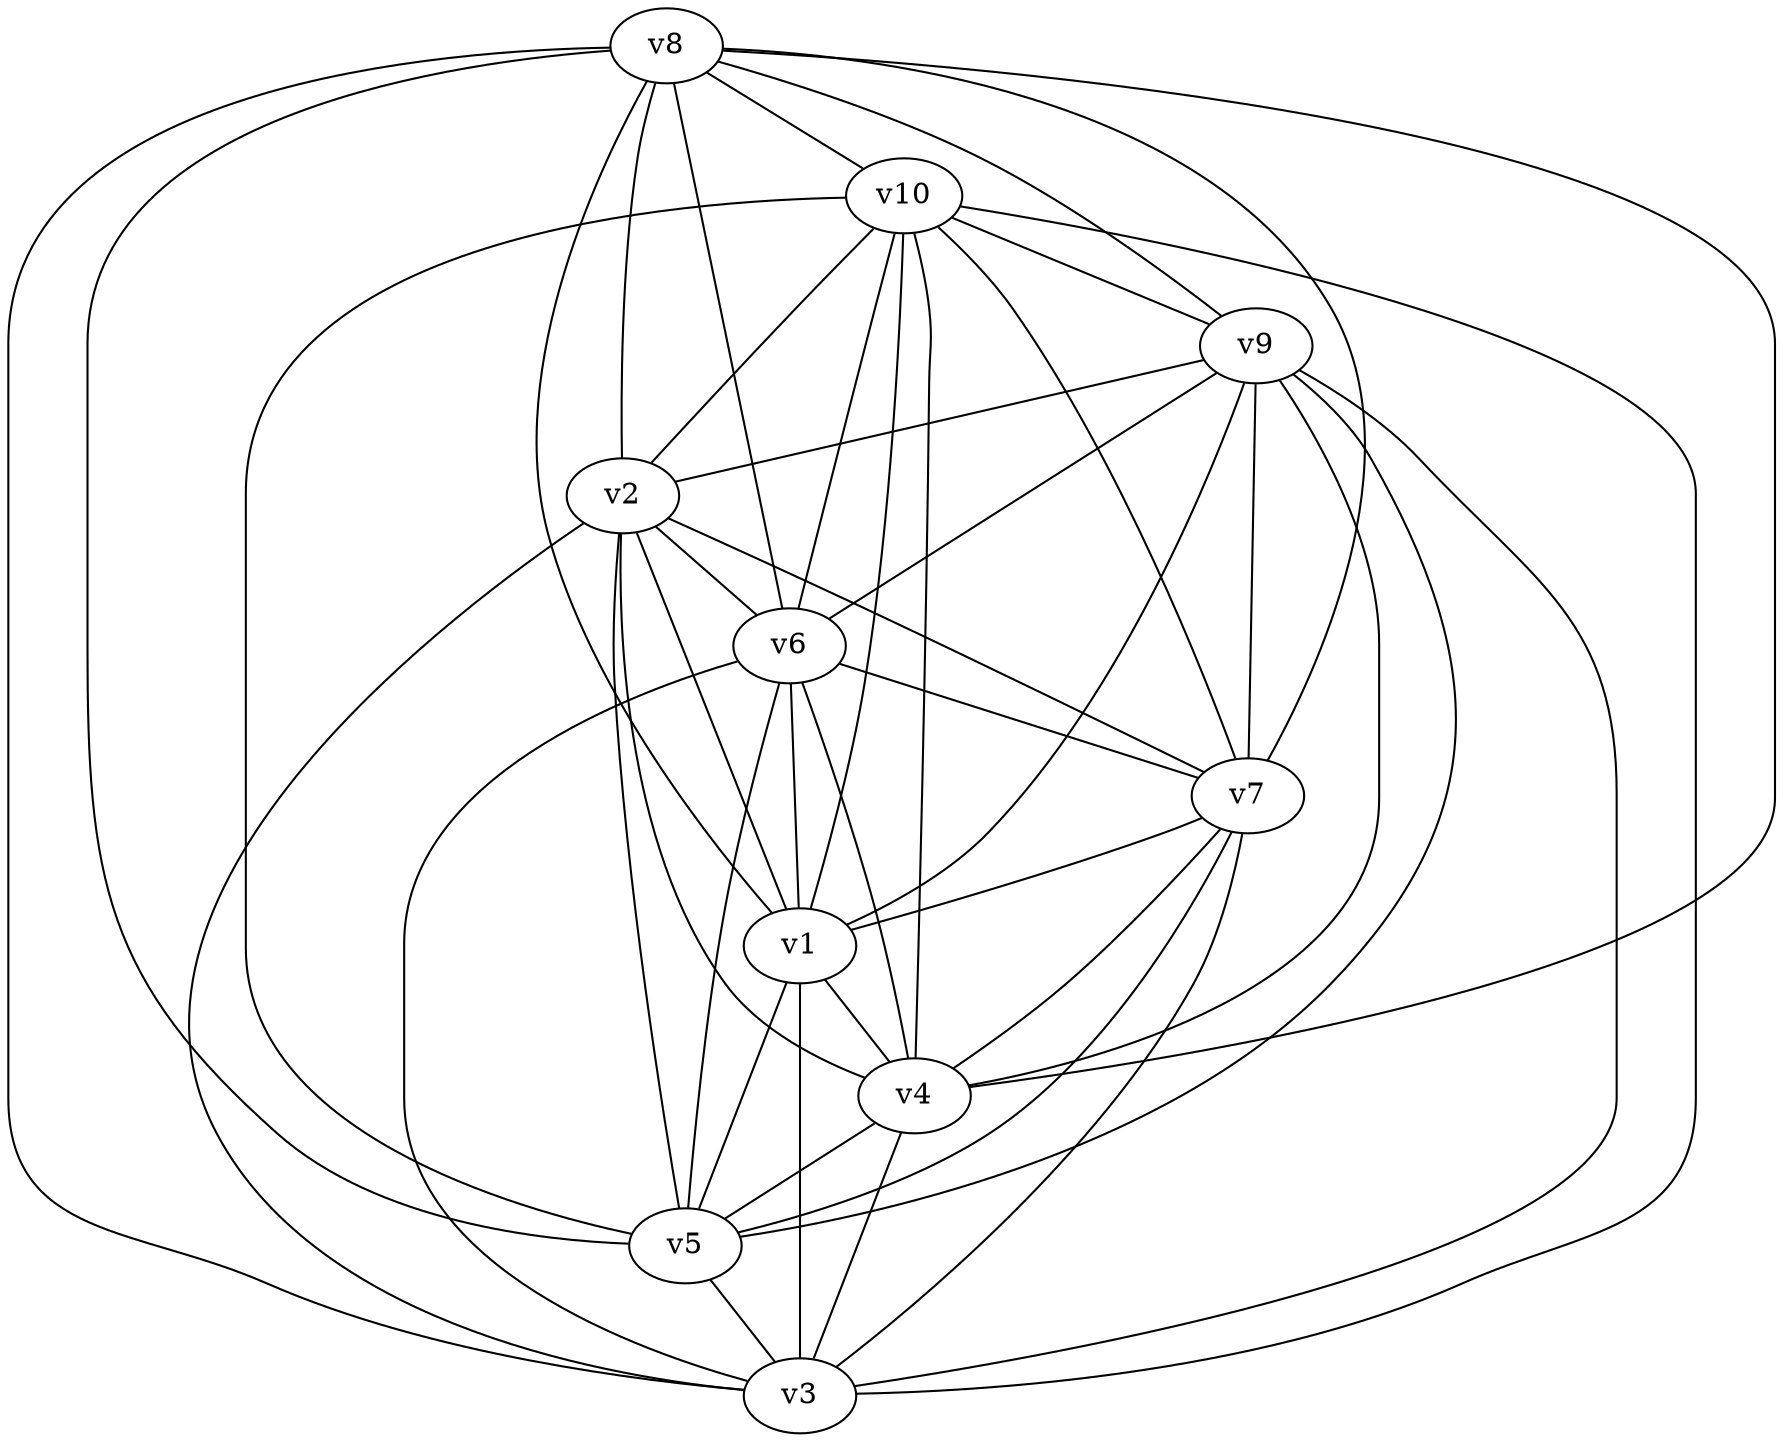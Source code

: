 graph {
	"v8" ["color"="1","number"="10"];
	"v9" ["color"="2","number"="9"];
	"v10" ["color"="3","number"="8"];
	"v6" ["color"="4","number"="7"];
	"v3" ["color"="5","number"="6"];
	"v2" ["color"="6","number"="5"];
	"v4" ["color"="7","number"="4"];
	"v5" ["color"="8","number"="3"];
	"v7" ["color"="9","number"="2"];
	"v1" ["color"="10","number"="1"];
	"v9" -- "v8" ;
	"v10" -- "v9" ;
	"v6" -- "v8" ;
	"v3" -- "v9" ;
	"v2" -- "v3" ;
	"v4" -- "v6" ;
	"v5" -- "v6" ;
	"v7" -- "v5" ;
	"v1" -- "v5" ;
	"v8" -- "v10" ;
	"v9" -- "v6" ;
	"v8" -- "v3" ;
	"v10" -- "v3" ;
	"v10" -- "v6" ;
	"v8" -- "v4" ;
	"v8" -- "v5" ;
	"v6" -- "v3" ;
	"v9" -- "v2" ;
	"v2" -- "v8" ;
	"v2" -- "v10" ;
	"v2" -- "v6" ;
	"v4" -- "v5" ;
	"v4" -- "v9" ;
	"v4" -- "v10" ;
	"v4" -- "v3" ;
	"v4" -- "v2" ;
	"v6" -- "v7" ;
	"v6" -- "v1" ;
	"v5" -- "v9" ;
	"v5" -- "v10" ;
	"v5" -- "v3" ;
	"v5" -- "v2" ;
	"v7" -- "v1" ;
	"v7" -- "v8" ;
	"v7" -- "v4" ;
	"v7" -- "v9" ;
	"v7" -- "v10" ;
	"v7" -- "v3" ;
	"v7" -- "v2" ;
	"v1" -- "v8" ;
	"v1" -- "v4" ;
	"v1" -- "v9" ;
	"v1" -- "v10" ;
	"v1" -- "v3" ;
	"v1" -- "v2" ;
}
